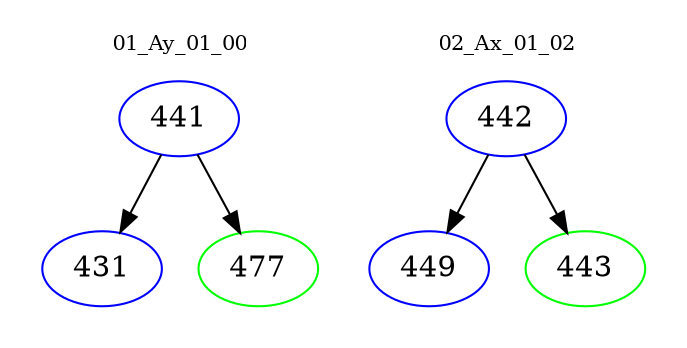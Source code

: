 digraph{
subgraph cluster_0 {
color = white
label = "01_Ay_01_00";
fontsize=10;
T0_441 [label="441", color="blue"]
T0_441 -> T0_431 [color="black"]
T0_431 [label="431", color="blue"]
T0_441 -> T0_477 [color="black"]
T0_477 [label="477", color="green"]
}
subgraph cluster_1 {
color = white
label = "02_Ax_01_02";
fontsize=10;
T1_442 [label="442", color="blue"]
T1_442 -> T1_449 [color="black"]
T1_449 [label="449", color="blue"]
T1_442 -> T1_443 [color="black"]
T1_443 [label="443", color="green"]
}
}
